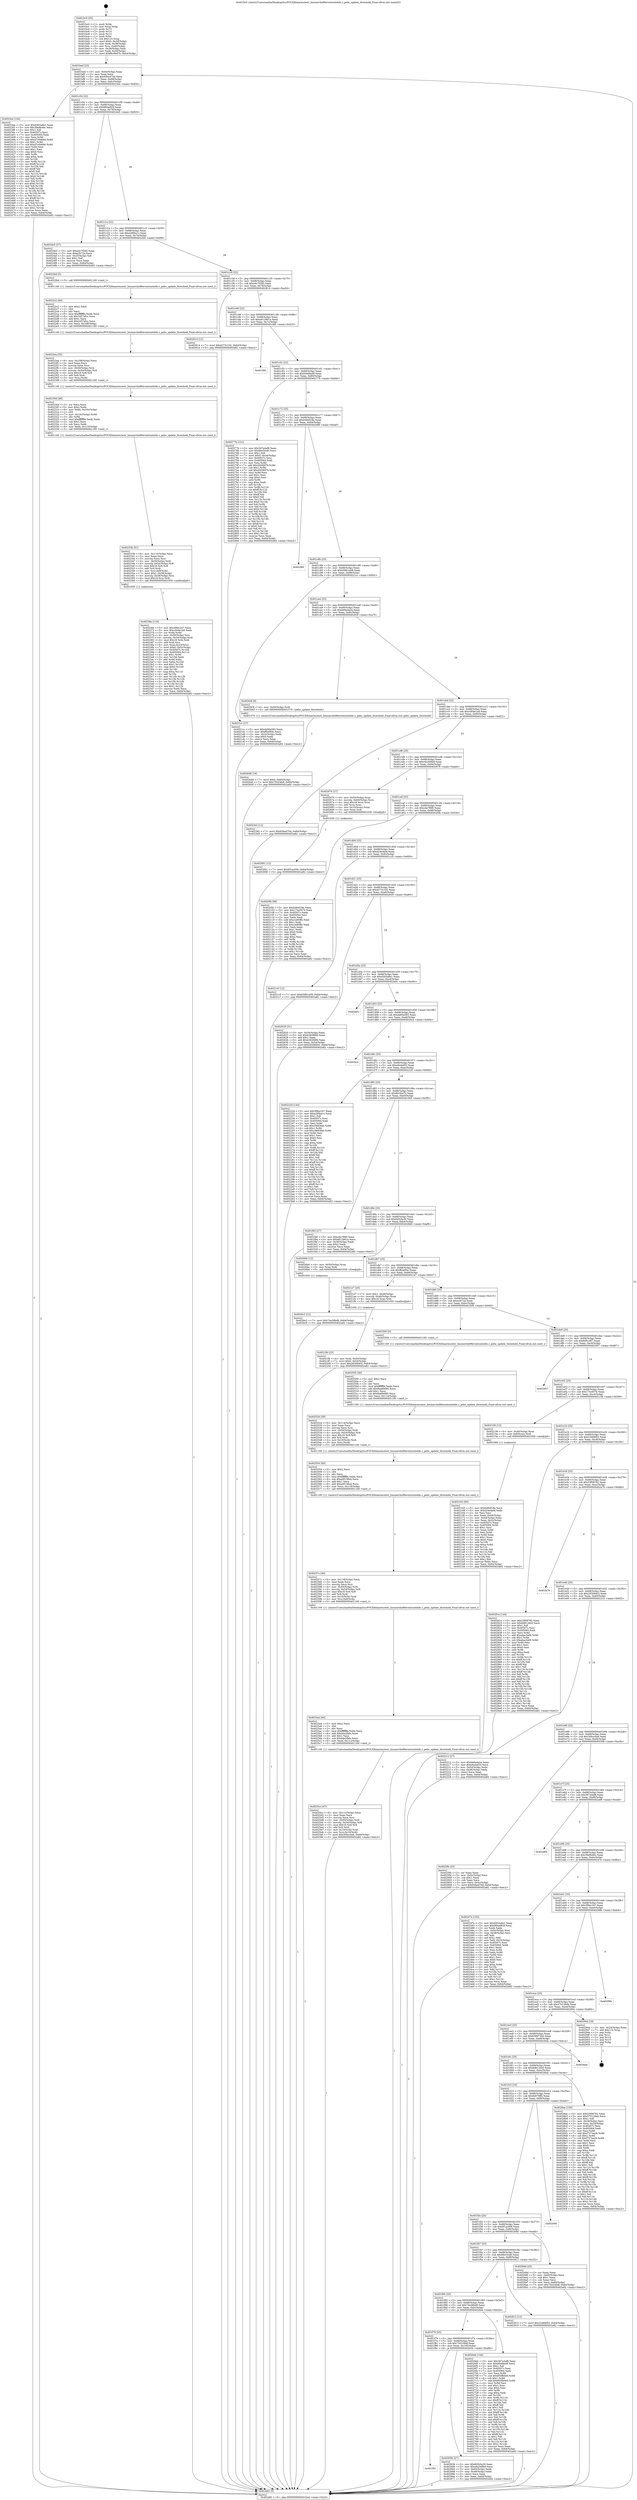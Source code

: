 digraph "0x401bc0" {
  label = "0x401bc0 (/mnt/c/Users/mathe/Desktop/tcc/POCII/binaries/extr_linuxarchx86eventsintelds.c_pebs_update_threshold_Final-ollvm.out::main(0))"
  labelloc = "t"
  node[shape=record]

  Entry [label="",width=0.3,height=0.3,shape=circle,fillcolor=black,style=filled]
  "0x401bed" [label="{
     0x401bed [23]\l
     | [instrs]\l
     &nbsp;&nbsp;0x401bed \<+3\>: mov -0x64(%rbp),%eax\l
     &nbsp;&nbsp;0x401bf0 \<+2\>: mov %eax,%ecx\l
     &nbsp;&nbsp;0x401bf2 \<+6\>: sub $0x93bed70d,%ecx\l
     &nbsp;&nbsp;0x401bf8 \<+3\>: mov %eax,-0x68(%rbp)\l
     &nbsp;&nbsp;0x401bfb \<+3\>: mov %ecx,-0x6c(%rbp)\l
     &nbsp;&nbsp;0x401bfe \<+6\>: je 00000000004023ee \<main+0x82e\>\l
  }"]
  "0x4023ee" [label="{
     0x4023ee [144]\l
     | [instrs]\l
     &nbsp;&nbsp;0x4023ee \<+5\>: mov $0xd303a8e1,%eax\l
     &nbsp;&nbsp;0x4023f3 \<+5\>: mov $0x39a9b46c,%ecx\l
     &nbsp;&nbsp;0x4023f8 \<+2\>: mov $0x1,%dl\l
     &nbsp;&nbsp;0x4023fa \<+7\>: mov 0x40507c,%esi\l
     &nbsp;&nbsp;0x402401 \<+7\>: mov 0x405064,%edi\l
     &nbsp;&nbsp;0x402408 \<+3\>: mov %esi,%r8d\l
     &nbsp;&nbsp;0x40240b \<+7\>: add $0xd7c64666,%r8d\l
     &nbsp;&nbsp;0x402412 \<+4\>: sub $0x1,%r8d\l
     &nbsp;&nbsp;0x402416 \<+7\>: sub $0xd7c64666,%r8d\l
     &nbsp;&nbsp;0x40241d \<+4\>: imul %r8d,%esi\l
     &nbsp;&nbsp;0x402421 \<+3\>: and $0x1,%esi\l
     &nbsp;&nbsp;0x402424 \<+3\>: cmp $0x0,%esi\l
     &nbsp;&nbsp;0x402427 \<+4\>: sete %r9b\l
     &nbsp;&nbsp;0x40242b \<+3\>: cmp $0xa,%edi\l
     &nbsp;&nbsp;0x40242e \<+4\>: setl %r10b\l
     &nbsp;&nbsp;0x402432 \<+3\>: mov %r9b,%r11b\l
     &nbsp;&nbsp;0x402435 \<+4\>: xor $0xff,%r11b\l
     &nbsp;&nbsp;0x402439 \<+3\>: mov %r10b,%bl\l
     &nbsp;&nbsp;0x40243c \<+3\>: xor $0xff,%bl\l
     &nbsp;&nbsp;0x40243f \<+3\>: xor $0x0,%dl\l
     &nbsp;&nbsp;0x402442 \<+3\>: mov %r11b,%r14b\l
     &nbsp;&nbsp;0x402445 \<+4\>: and $0x0,%r14b\l
     &nbsp;&nbsp;0x402449 \<+3\>: and %dl,%r9b\l
     &nbsp;&nbsp;0x40244c \<+3\>: mov %bl,%r15b\l
     &nbsp;&nbsp;0x40244f \<+4\>: and $0x0,%r15b\l
     &nbsp;&nbsp;0x402453 \<+3\>: and %dl,%r10b\l
     &nbsp;&nbsp;0x402456 \<+3\>: or %r9b,%r14b\l
     &nbsp;&nbsp;0x402459 \<+3\>: or %r10b,%r15b\l
     &nbsp;&nbsp;0x40245c \<+3\>: xor %r15b,%r14b\l
     &nbsp;&nbsp;0x40245f \<+3\>: or %bl,%r11b\l
     &nbsp;&nbsp;0x402462 \<+4\>: xor $0xff,%r11b\l
     &nbsp;&nbsp;0x402466 \<+3\>: or $0x0,%dl\l
     &nbsp;&nbsp;0x402469 \<+3\>: and %dl,%r11b\l
     &nbsp;&nbsp;0x40246c \<+3\>: or %r11b,%r14b\l
     &nbsp;&nbsp;0x40246f \<+4\>: test $0x1,%r14b\l
     &nbsp;&nbsp;0x402473 \<+3\>: cmovne %ecx,%eax\l
     &nbsp;&nbsp;0x402476 \<+3\>: mov %eax,-0x64(%rbp)\l
     &nbsp;&nbsp;0x402479 \<+5\>: jmp 0000000000402a82 \<main+0xec2\>\l
  }"]
  "0x401c04" [label="{
     0x401c04 [22]\l
     | [instrs]\l
     &nbsp;&nbsp;0x401c04 \<+5\>: jmp 0000000000401c09 \<main+0x49\>\l
     &nbsp;&nbsp;0x401c09 \<+3\>: mov -0x68(%rbp),%eax\l
     &nbsp;&nbsp;0x401c0c \<+5\>: sub $0x984ad63f,%eax\l
     &nbsp;&nbsp;0x401c11 \<+3\>: mov %eax,-0x70(%rbp)\l
     &nbsp;&nbsp;0x401c14 \<+6\>: je 00000000004024e5 \<main+0x925\>\l
  }"]
  Exit [label="",width=0.3,height=0.3,shape=circle,fillcolor=black,style=filled,peripheries=2]
  "0x4024e5" [label="{
     0x4024e5 [27]\l
     | [instrs]\l
     &nbsp;&nbsp;0x4024e5 \<+5\>: mov $0xa4c7f285,%eax\l
     &nbsp;&nbsp;0x4024ea \<+5\>: mov $0xe2b72a,%ecx\l
     &nbsp;&nbsp;0x4024ef \<+3\>: mov -0x25(%rbp),%dl\l
     &nbsp;&nbsp;0x4024f2 \<+3\>: test $0x1,%dl\l
     &nbsp;&nbsp;0x4024f5 \<+3\>: cmovne %ecx,%eax\l
     &nbsp;&nbsp;0x4024f8 \<+3\>: mov %eax,-0x64(%rbp)\l
     &nbsp;&nbsp;0x4024fb \<+5\>: jmp 0000000000402a82 \<main+0xec2\>\l
  }"]
  "0x401c1a" [label="{
     0x401c1a [22]\l
     | [instrs]\l
     &nbsp;&nbsp;0x401c1a \<+5\>: jmp 0000000000401c1f \<main+0x5f\>\l
     &nbsp;&nbsp;0x401c1f \<+3\>: mov -0x68(%rbp),%eax\l
     &nbsp;&nbsp;0x401c22 \<+5\>: sub $0xa2f0ba1c,%eax\l
     &nbsp;&nbsp;0x401c27 \<+3\>: mov %eax,-0x74(%rbp)\l
     &nbsp;&nbsp;0x401c2a \<+6\>: je 00000000004022bd \<main+0x6fd\>\l
  }"]
  "0x4026c2" [label="{
     0x4026c2 [12]\l
     | [instrs]\l
     &nbsp;&nbsp;0x4026c2 \<+7\>: movl $0x74a39bd8,-0x64(%rbp)\l
     &nbsp;&nbsp;0x4026c9 \<+5\>: jmp 0000000000402a82 \<main+0xec2\>\l
  }"]
  "0x4022bd" [label="{
     0x4022bd [5]\l
     | [instrs]\l
     &nbsp;&nbsp;0x4022bd \<+5\>: call 0000000000401160 \<next_i\>\l
     | [calls]\l
     &nbsp;&nbsp;0x401160 \{1\} (/mnt/c/Users/mathe/Desktop/tcc/POCII/binaries/extr_linuxarchx86eventsintelds.c_pebs_update_threshold_Final-ollvm.out::next_i)\l
  }"]
  "0x401c30" [label="{
     0x401c30 [22]\l
     | [instrs]\l
     &nbsp;&nbsp;0x401c30 \<+5\>: jmp 0000000000401c35 \<main+0x75\>\l
     &nbsp;&nbsp;0x401c35 \<+3\>: mov -0x68(%rbp),%eax\l
     &nbsp;&nbsp;0x401c38 \<+5\>: sub $0xa4c7f285,%eax\l
     &nbsp;&nbsp;0x401c3d \<+3\>: mov %eax,-0x78(%rbp)\l
     &nbsp;&nbsp;0x401c40 \<+6\>: je 0000000000402614 \<main+0xa54\>\l
  }"]
  "0x402691" [label="{
     0x402691 [12]\l
     | [instrs]\l
     &nbsp;&nbsp;0x402691 \<+7\>: movl $0x6f1ac006,-0x64(%rbp)\l
     &nbsp;&nbsp;0x402698 \<+5\>: jmp 0000000000402a82 \<main+0xec2\>\l
  }"]
  "0x402614" [label="{
     0x402614 [12]\l
     | [instrs]\l
     &nbsp;&nbsp;0x402614 \<+7\>: movl $0xd273c102,-0x64(%rbp)\l
     &nbsp;&nbsp;0x40261b \<+5\>: jmp 0000000000402a82 \<main+0xec2\>\l
  }"]
  "0x401c46" [label="{
     0x401c46 [22]\l
     | [instrs]\l
     &nbsp;&nbsp;0x401c46 \<+5\>: jmp 0000000000401c4b \<main+0x8b\>\l
     &nbsp;&nbsp;0x401c4b \<+3\>: mov -0x68(%rbp),%eax\l
     &nbsp;&nbsp;0x401c4e \<+5\>: sub $0xa812861a,%eax\l
     &nbsp;&nbsp;0x401c53 \<+3\>: mov %eax,-0x7c(%rbp)\l
     &nbsp;&nbsp;0x401c56 \<+6\>: je 0000000000401fd0 \<main+0x410\>\l
  }"]
  "0x401f92" [label="{
     0x401f92\l
  }", style=dashed]
  "0x401fd0" [label="{
     0x401fd0\l
  }", style=dashed]
  "0x401c5c" [label="{
     0x401c5c [22]\l
     | [instrs]\l
     &nbsp;&nbsp;0x401c5c \<+5\>: jmp 0000000000401c61 \<main+0xa1\>\l
     &nbsp;&nbsp;0x401c61 \<+3\>: mov -0x68(%rbp),%eax\l
     &nbsp;&nbsp;0x401c64 \<+5\>: sub $0xb0efda49,%eax\l
     &nbsp;&nbsp;0x401c69 \<+3\>: mov %eax,-0x80(%rbp)\l
     &nbsp;&nbsp;0x401c6c \<+6\>: je 000000000040277b \<main+0xbbb\>\l
  }"]
  "0x40265b" [label="{
     0x40265b [27]\l
     | [instrs]\l
     &nbsp;&nbsp;0x40265b \<+5\>: mov $0xfd2b5a30,%eax\l
     &nbsp;&nbsp;0x402660 \<+5\>: mov $0xc6a349b9,%ecx\l
     &nbsp;&nbsp;0x402665 \<+3\>: mov -0x60(%rbp),%edx\l
     &nbsp;&nbsp;0x402668 \<+3\>: cmp -0x48(%rbp),%edx\l
     &nbsp;&nbsp;0x40266b \<+3\>: cmovl %ecx,%eax\l
     &nbsp;&nbsp;0x40266e \<+3\>: mov %eax,-0x64(%rbp)\l
     &nbsp;&nbsp;0x402671 \<+5\>: jmp 0000000000402a82 \<main+0xec2\>\l
  }"]
  "0x40277b" [label="{
     0x40277b [151]\l
     | [instrs]\l
     &nbsp;&nbsp;0x40277b \<+5\>: mov $0x367a4af8,%eax\l
     &nbsp;&nbsp;0x402780 \<+5\>: mov $0x6fe33cd0,%ecx\l
     &nbsp;&nbsp;0x402785 \<+2\>: mov $0x1,%dl\l
     &nbsp;&nbsp;0x402787 \<+7\>: movl $0x0,-0x34(%rbp)\l
     &nbsp;&nbsp;0x40278e \<+7\>: mov 0x40507c,%esi\l
     &nbsp;&nbsp;0x402795 \<+7\>: mov 0x405064,%edi\l
     &nbsp;&nbsp;0x40279c \<+3\>: mov %esi,%r8d\l
     &nbsp;&nbsp;0x40279f \<+7\>: add $0x4504bf7b,%r8d\l
     &nbsp;&nbsp;0x4027a6 \<+4\>: sub $0x1,%r8d\l
     &nbsp;&nbsp;0x4027aa \<+7\>: sub $0x4504bf7b,%r8d\l
     &nbsp;&nbsp;0x4027b1 \<+4\>: imul %r8d,%esi\l
     &nbsp;&nbsp;0x4027b5 \<+3\>: and $0x1,%esi\l
     &nbsp;&nbsp;0x4027b8 \<+3\>: cmp $0x0,%esi\l
     &nbsp;&nbsp;0x4027bb \<+4\>: sete %r9b\l
     &nbsp;&nbsp;0x4027bf \<+3\>: cmp $0xa,%edi\l
     &nbsp;&nbsp;0x4027c2 \<+4\>: setl %r10b\l
     &nbsp;&nbsp;0x4027c6 \<+3\>: mov %r9b,%r11b\l
     &nbsp;&nbsp;0x4027c9 \<+4\>: xor $0xff,%r11b\l
     &nbsp;&nbsp;0x4027cd \<+3\>: mov %r10b,%bl\l
     &nbsp;&nbsp;0x4027d0 \<+3\>: xor $0xff,%bl\l
     &nbsp;&nbsp;0x4027d3 \<+3\>: xor $0x0,%dl\l
     &nbsp;&nbsp;0x4027d6 \<+3\>: mov %r11b,%r14b\l
     &nbsp;&nbsp;0x4027d9 \<+4\>: and $0x0,%r14b\l
     &nbsp;&nbsp;0x4027dd \<+3\>: and %dl,%r9b\l
     &nbsp;&nbsp;0x4027e0 \<+3\>: mov %bl,%r15b\l
     &nbsp;&nbsp;0x4027e3 \<+4\>: and $0x0,%r15b\l
     &nbsp;&nbsp;0x4027e7 \<+3\>: and %dl,%r10b\l
     &nbsp;&nbsp;0x4027ea \<+3\>: or %r9b,%r14b\l
     &nbsp;&nbsp;0x4027ed \<+3\>: or %r10b,%r15b\l
     &nbsp;&nbsp;0x4027f0 \<+3\>: xor %r15b,%r14b\l
     &nbsp;&nbsp;0x4027f3 \<+3\>: or %bl,%r11b\l
     &nbsp;&nbsp;0x4027f6 \<+4\>: xor $0xff,%r11b\l
     &nbsp;&nbsp;0x4027fa \<+3\>: or $0x0,%dl\l
     &nbsp;&nbsp;0x4027fd \<+3\>: and %dl,%r11b\l
     &nbsp;&nbsp;0x402800 \<+3\>: or %r11b,%r14b\l
     &nbsp;&nbsp;0x402803 \<+4\>: test $0x1,%r14b\l
     &nbsp;&nbsp;0x402807 \<+3\>: cmovne %ecx,%eax\l
     &nbsp;&nbsp;0x40280a \<+3\>: mov %eax,-0x64(%rbp)\l
     &nbsp;&nbsp;0x40280d \<+5\>: jmp 0000000000402a82 \<main+0xec2\>\l
  }"]
  "0x401c72" [label="{
     0x401c72 [25]\l
     | [instrs]\l
     &nbsp;&nbsp;0x401c72 \<+5\>: jmp 0000000000401c77 \<main+0xb7\>\l
     &nbsp;&nbsp;0x401c77 \<+3\>: mov -0x68(%rbp),%eax\l
     &nbsp;&nbsp;0x401c7a \<+5\>: sub $0xb484f18e,%eax\l
     &nbsp;&nbsp;0x401c7f \<+6\>: mov %eax,-0x84(%rbp)\l
     &nbsp;&nbsp;0x401c85 \<+6\>: je 000000000040296f \<main+0xdaf\>\l
  }"]
  "0x401f79" [label="{
     0x401f79 [25]\l
     | [instrs]\l
     &nbsp;&nbsp;0x401f79 \<+5\>: jmp 0000000000401f7e \<main+0x3be\>\l
     &nbsp;&nbsp;0x401f7e \<+3\>: mov -0x68(%rbp),%eax\l
     &nbsp;&nbsp;0x401f81 \<+5\>: sub $0x750236df,%eax\l
     &nbsp;&nbsp;0x401f86 \<+6\>: mov %eax,-0x100(%rbp)\l
     &nbsp;&nbsp;0x401f8c \<+6\>: je 000000000040265b \<main+0xa9b\>\l
  }"]
  "0x40296f" [label="{
     0x40296f\l
  }", style=dashed]
  "0x401c8b" [label="{
     0x401c8b [25]\l
     | [instrs]\l
     &nbsp;&nbsp;0x401c8b \<+5\>: jmp 0000000000401c90 \<main+0xd0\>\l
     &nbsp;&nbsp;0x401c90 \<+3\>: mov -0x68(%rbp),%eax\l
     &nbsp;&nbsp;0x401c93 \<+5\>: sub $0xb58b1a08,%eax\l
     &nbsp;&nbsp;0x401c98 \<+6\>: mov %eax,-0x88(%rbp)\l
     &nbsp;&nbsp;0x401c9e \<+6\>: je 00000000004021cc \<main+0x60c\>\l
  }"]
  "0x4026eb" [label="{
     0x4026eb [144]\l
     | [instrs]\l
     &nbsp;&nbsp;0x4026eb \<+5\>: mov $0x367a4af8,%eax\l
     &nbsp;&nbsp;0x4026f0 \<+5\>: mov $0xb0efda49,%ecx\l
     &nbsp;&nbsp;0x4026f5 \<+2\>: mov $0x1,%dl\l
     &nbsp;&nbsp;0x4026f7 \<+7\>: mov 0x40507c,%esi\l
     &nbsp;&nbsp;0x4026fe \<+7\>: mov 0x405064,%edi\l
     &nbsp;&nbsp;0x402705 \<+3\>: mov %esi,%r8d\l
     &nbsp;&nbsp;0x402708 \<+7\>: sub $0x850fb0e0,%r8d\l
     &nbsp;&nbsp;0x40270f \<+4\>: sub $0x1,%r8d\l
     &nbsp;&nbsp;0x402713 \<+7\>: add $0x850fb0e0,%r8d\l
     &nbsp;&nbsp;0x40271a \<+4\>: imul %r8d,%esi\l
     &nbsp;&nbsp;0x40271e \<+3\>: and $0x1,%esi\l
     &nbsp;&nbsp;0x402721 \<+3\>: cmp $0x0,%esi\l
     &nbsp;&nbsp;0x402724 \<+4\>: sete %r9b\l
     &nbsp;&nbsp;0x402728 \<+3\>: cmp $0xa,%edi\l
     &nbsp;&nbsp;0x40272b \<+4\>: setl %r10b\l
     &nbsp;&nbsp;0x40272f \<+3\>: mov %r9b,%r11b\l
     &nbsp;&nbsp;0x402732 \<+4\>: xor $0xff,%r11b\l
     &nbsp;&nbsp;0x402736 \<+3\>: mov %r10b,%bl\l
     &nbsp;&nbsp;0x402739 \<+3\>: xor $0xff,%bl\l
     &nbsp;&nbsp;0x40273c \<+3\>: xor $0x1,%dl\l
     &nbsp;&nbsp;0x40273f \<+3\>: mov %r11b,%r14b\l
     &nbsp;&nbsp;0x402742 \<+4\>: and $0xff,%r14b\l
     &nbsp;&nbsp;0x402746 \<+3\>: and %dl,%r9b\l
     &nbsp;&nbsp;0x402749 \<+3\>: mov %bl,%r15b\l
     &nbsp;&nbsp;0x40274c \<+4\>: and $0xff,%r15b\l
     &nbsp;&nbsp;0x402750 \<+3\>: and %dl,%r10b\l
     &nbsp;&nbsp;0x402753 \<+3\>: or %r9b,%r14b\l
     &nbsp;&nbsp;0x402756 \<+3\>: or %r10b,%r15b\l
     &nbsp;&nbsp;0x402759 \<+3\>: xor %r15b,%r14b\l
     &nbsp;&nbsp;0x40275c \<+3\>: or %bl,%r11b\l
     &nbsp;&nbsp;0x40275f \<+4\>: xor $0xff,%r11b\l
     &nbsp;&nbsp;0x402763 \<+3\>: or $0x1,%dl\l
     &nbsp;&nbsp;0x402766 \<+3\>: and %dl,%r11b\l
     &nbsp;&nbsp;0x402769 \<+3\>: or %r11b,%r14b\l
     &nbsp;&nbsp;0x40276c \<+4\>: test $0x1,%r14b\l
     &nbsp;&nbsp;0x402770 \<+3\>: cmovne %ecx,%eax\l
     &nbsp;&nbsp;0x402773 \<+3\>: mov %eax,-0x64(%rbp)\l
     &nbsp;&nbsp;0x402776 \<+5\>: jmp 0000000000402a82 \<main+0xec2\>\l
  }"]
  "0x4021cc" [label="{
     0x4021cc [27]\l
     | [instrs]\l
     &nbsp;&nbsp;0x4021cc \<+5\>: mov $0xda90a583,%eax\l
     &nbsp;&nbsp;0x4021d1 \<+5\>: mov $0xff2ef94c,%ecx\l
     &nbsp;&nbsp;0x4021d6 \<+3\>: mov -0x2c(%rbp),%edx\l
     &nbsp;&nbsp;0x4021d9 \<+3\>: cmp $0x0,%edx\l
     &nbsp;&nbsp;0x4021dc \<+3\>: cmove %ecx,%eax\l
     &nbsp;&nbsp;0x4021df \<+3\>: mov %eax,-0x64(%rbp)\l
     &nbsp;&nbsp;0x4021e2 \<+5\>: jmp 0000000000402a82 \<main+0xec2\>\l
  }"]
  "0x401ca4" [label="{
     0x401ca4 [25]\l
     | [instrs]\l
     &nbsp;&nbsp;0x401ca4 \<+5\>: jmp 0000000000401ca9 \<main+0xe9\>\l
     &nbsp;&nbsp;0x401ca9 \<+3\>: mov -0x68(%rbp),%eax\l
     &nbsp;&nbsp;0x401cac \<+5\>: sub $0xbb6a4a2a,%eax\l
     &nbsp;&nbsp;0x401cb1 \<+6\>: mov %eax,-0x8c(%rbp)\l
     &nbsp;&nbsp;0x401cb7 \<+6\>: je 000000000040263f \<main+0xa7f\>\l
  }"]
  "0x401f60" [label="{
     0x401f60 [25]\l
     | [instrs]\l
     &nbsp;&nbsp;0x401f60 \<+5\>: jmp 0000000000401f65 \<main+0x3a5\>\l
     &nbsp;&nbsp;0x401f65 \<+3\>: mov -0x68(%rbp),%eax\l
     &nbsp;&nbsp;0x401f68 \<+5\>: sub $0x74a39bd8,%eax\l
     &nbsp;&nbsp;0x401f6d \<+6\>: mov %eax,-0xfc(%rbp)\l
     &nbsp;&nbsp;0x401f73 \<+6\>: je 00000000004026eb \<main+0xb2b\>\l
  }"]
  "0x40263f" [label="{
     0x40263f [9]\l
     | [instrs]\l
     &nbsp;&nbsp;0x40263f \<+4\>: mov -0x50(%rbp),%rdi\l
     &nbsp;&nbsp;0x402643 \<+5\>: call 0000000000401570 \<pebs_update_threshold\>\l
     | [calls]\l
     &nbsp;&nbsp;0x401570 \{1\} (/mnt/c/Users/mathe/Desktop/tcc/POCII/binaries/extr_linuxarchx86eventsintelds.c_pebs_update_threshold_Final-ollvm.out::pebs_update_threshold)\l
  }"]
  "0x401cbd" [label="{
     0x401cbd [25]\l
     | [instrs]\l
     &nbsp;&nbsp;0x401cbd \<+5\>: jmp 0000000000401cc2 \<main+0x102\>\l
     &nbsp;&nbsp;0x401cc2 \<+3\>: mov -0x68(%rbp),%eax\l
     &nbsp;&nbsp;0x401cc5 \<+5\>: sub $0xc004e1a9,%eax\l
     &nbsp;&nbsp;0x401cca \<+6\>: mov %eax,-0x90(%rbp)\l
     &nbsp;&nbsp;0x401cd0 \<+6\>: je 00000000004023e2 \<main+0x822\>\l
  }"]
  "0x402812" [label="{
     0x402812 [12]\l
     | [instrs]\l
     &nbsp;&nbsp;0x402812 \<+7\>: movl $0x23484f53,-0x64(%rbp)\l
     &nbsp;&nbsp;0x402819 \<+5\>: jmp 0000000000402a82 \<main+0xec2\>\l
  }"]
  "0x4023e2" [label="{
     0x4023e2 [12]\l
     | [instrs]\l
     &nbsp;&nbsp;0x4023e2 \<+7\>: movl $0x93bed70d,-0x64(%rbp)\l
     &nbsp;&nbsp;0x4023e9 \<+5\>: jmp 0000000000402a82 \<main+0xec2\>\l
  }"]
  "0x401cd6" [label="{
     0x401cd6 [25]\l
     | [instrs]\l
     &nbsp;&nbsp;0x401cd6 \<+5\>: jmp 0000000000401cdb \<main+0x11b\>\l
     &nbsp;&nbsp;0x401cdb \<+3\>: mov -0x68(%rbp),%eax\l
     &nbsp;&nbsp;0x401cde \<+5\>: sub $0xc6a349b9,%eax\l
     &nbsp;&nbsp;0x401ce3 \<+6\>: mov %eax,-0x94(%rbp)\l
     &nbsp;&nbsp;0x401ce9 \<+6\>: je 0000000000402676 \<main+0xab6\>\l
  }"]
  "0x401f47" [label="{
     0x401f47 [25]\l
     | [instrs]\l
     &nbsp;&nbsp;0x401f47 \<+5\>: jmp 0000000000401f4c \<main+0x38c\>\l
     &nbsp;&nbsp;0x401f4c \<+3\>: mov -0x68(%rbp),%eax\l
     &nbsp;&nbsp;0x401f4f \<+5\>: sub $0x6fe33cd0,%eax\l
     &nbsp;&nbsp;0x401f54 \<+6\>: mov %eax,-0xf8(%rbp)\l
     &nbsp;&nbsp;0x401f5a \<+6\>: je 0000000000402812 \<main+0xc52\>\l
  }"]
  "0x402676" [label="{
     0x402676 [27]\l
     | [instrs]\l
     &nbsp;&nbsp;0x402676 \<+4\>: mov -0x50(%rbp),%rax\l
     &nbsp;&nbsp;0x40267a \<+4\>: movslq -0x60(%rbp),%rcx\l
     &nbsp;&nbsp;0x40267e \<+4\>: imul $0x18,%rcx,%rcx\l
     &nbsp;&nbsp;0x402682 \<+3\>: add %rcx,%rax\l
     &nbsp;&nbsp;0x402685 \<+4\>: mov 0x10(%rax),%rax\l
     &nbsp;&nbsp;0x402689 \<+3\>: mov %rax,%rdi\l
     &nbsp;&nbsp;0x40268c \<+5\>: call 0000000000401030 \<free@plt\>\l
     | [calls]\l
     &nbsp;&nbsp;0x401030 \{1\} (unknown)\l
  }"]
  "0x401cef" [label="{
     0x401cef [25]\l
     | [instrs]\l
     &nbsp;&nbsp;0x401cef \<+5\>: jmp 0000000000401cf4 \<main+0x134\>\l
     &nbsp;&nbsp;0x401cf4 \<+3\>: mov -0x68(%rbp),%eax\l
     &nbsp;&nbsp;0x401cf7 \<+5\>: sub $0xcda7f0f0,%eax\l
     &nbsp;&nbsp;0x401cfc \<+6\>: mov %eax,-0x98(%rbp)\l
     &nbsp;&nbsp;0x401d02 \<+6\>: je 00000000004020fe \<main+0x53e\>\l
  }"]
  "0x40269d" [label="{
     0x40269d [25]\l
     | [instrs]\l
     &nbsp;&nbsp;0x40269d \<+2\>: xor %eax,%eax\l
     &nbsp;&nbsp;0x40269f \<+3\>: mov -0x60(%rbp),%ecx\l
     &nbsp;&nbsp;0x4026a2 \<+3\>: sub $0x1,%eax\l
     &nbsp;&nbsp;0x4026a5 \<+2\>: sub %eax,%ecx\l
     &nbsp;&nbsp;0x4026a7 \<+3\>: mov %ecx,-0x60(%rbp)\l
     &nbsp;&nbsp;0x4026aa \<+7\>: movl $0x750236df,-0x64(%rbp)\l
     &nbsp;&nbsp;0x4026b1 \<+5\>: jmp 0000000000402a82 \<main+0xec2\>\l
  }"]
  "0x4020fe" [label="{
     0x4020fe [88]\l
     | [instrs]\l
     &nbsp;&nbsp;0x4020fe \<+5\>: mov $0xb484f18e,%eax\l
     &nbsp;&nbsp;0x402103 \<+5\>: mov $0x174c657b,%ecx\l
     &nbsp;&nbsp;0x402108 \<+7\>: mov 0x40507c,%edx\l
     &nbsp;&nbsp;0x40210f \<+7\>: mov 0x405064,%esi\l
     &nbsp;&nbsp;0x402116 \<+2\>: mov %edx,%edi\l
     &nbsp;&nbsp;0x402118 \<+6\>: add $0xcce80ffc,%edi\l
     &nbsp;&nbsp;0x40211e \<+3\>: sub $0x1,%edi\l
     &nbsp;&nbsp;0x402121 \<+6\>: sub $0xcce80ffc,%edi\l
     &nbsp;&nbsp;0x402127 \<+3\>: imul %edi,%edx\l
     &nbsp;&nbsp;0x40212a \<+3\>: and $0x1,%edx\l
     &nbsp;&nbsp;0x40212d \<+3\>: cmp $0x0,%edx\l
     &nbsp;&nbsp;0x402130 \<+4\>: sete %r8b\l
     &nbsp;&nbsp;0x402134 \<+3\>: cmp $0xa,%esi\l
     &nbsp;&nbsp;0x402137 \<+4\>: setl %r9b\l
     &nbsp;&nbsp;0x40213b \<+3\>: mov %r8b,%r10b\l
     &nbsp;&nbsp;0x40213e \<+3\>: and %r9b,%r10b\l
     &nbsp;&nbsp;0x402141 \<+3\>: xor %r9b,%r8b\l
     &nbsp;&nbsp;0x402144 \<+3\>: or %r8b,%r10b\l
     &nbsp;&nbsp;0x402147 \<+4\>: test $0x1,%r10b\l
     &nbsp;&nbsp;0x40214b \<+3\>: cmovne %ecx,%eax\l
     &nbsp;&nbsp;0x40214e \<+3\>: mov %eax,-0x64(%rbp)\l
     &nbsp;&nbsp;0x402151 \<+5\>: jmp 0000000000402a82 \<main+0xec2\>\l
  }"]
  "0x401d08" [label="{
     0x401d08 [25]\l
     | [instrs]\l
     &nbsp;&nbsp;0x401d08 \<+5\>: jmp 0000000000401d0d \<main+0x14d\>\l
     &nbsp;&nbsp;0x401d0d \<+3\>: mov -0x68(%rbp),%eax\l
     &nbsp;&nbsp;0x401d10 \<+5\>: sub $0xd24e4af4,%eax\l
     &nbsp;&nbsp;0x401d15 \<+6\>: mov %eax,-0x9c(%rbp)\l
     &nbsp;&nbsp;0x401d1b \<+6\>: je 00000000004021c0 \<main+0x600\>\l
  }"]
  "0x401f2e" [label="{
     0x401f2e [25]\l
     | [instrs]\l
     &nbsp;&nbsp;0x401f2e \<+5\>: jmp 0000000000401f33 \<main+0x373\>\l
     &nbsp;&nbsp;0x401f33 \<+3\>: mov -0x68(%rbp),%eax\l
     &nbsp;&nbsp;0x401f36 \<+5\>: sub $0x6f1ac006,%eax\l
     &nbsp;&nbsp;0x401f3b \<+6\>: mov %eax,-0xf4(%rbp)\l
     &nbsp;&nbsp;0x401f41 \<+6\>: je 000000000040269d \<main+0xadd\>\l
  }"]
  "0x4021c0" [label="{
     0x4021c0 [12]\l
     | [instrs]\l
     &nbsp;&nbsp;0x4021c0 \<+7\>: movl $0xb58b1a08,-0x64(%rbp)\l
     &nbsp;&nbsp;0x4021c7 \<+5\>: jmp 0000000000402a82 \<main+0xec2\>\l
  }"]
  "0x401d21" [label="{
     0x401d21 [25]\l
     | [instrs]\l
     &nbsp;&nbsp;0x401d21 \<+5\>: jmp 0000000000401d26 \<main+0x166\>\l
     &nbsp;&nbsp;0x401d26 \<+3\>: mov -0x68(%rbp),%eax\l
     &nbsp;&nbsp;0x401d29 \<+5\>: sub $0xd273c102,%eax\l
     &nbsp;&nbsp;0x401d2e \<+6\>: mov %eax,-0xa0(%rbp)\l
     &nbsp;&nbsp;0x401d34 \<+6\>: je 0000000000402620 \<main+0xa60\>\l
  }"]
  "0x402060" [label="{
     0x402060\l
  }", style=dashed]
  "0x402620" [label="{
     0x402620 [31]\l
     | [instrs]\l
     &nbsp;&nbsp;0x402620 \<+3\>: mov -0x54(%rbp),%eax\l
     &nbsp;&nbsp;0x402623 \<+5\>: sub $0xb383fd06,%eax\l
     &nbsp;&nbsp;0x402628 \<+3\>: add $0x1,%eax\l
     &nbsp;&nbsp;0x40262b \<+5\>: add $0xb383fd06,%eax\l
     &nbsp;&nbsp;0x402630 \<+3\>: mov %eax,-0x54(%rbp)\l
     &nbsp;&nbsp;0x402633 \<+7\>: movl $0x29308402,-0x64(%rbp)\l
     &nbsp;&nbsp;0x40263a \<+5\>: jmp 0000000000402a82 \<main+0xec2\>\l
  }"]
  "0x401d3a" [label="{
     0x401d3a [25]\l
     | [instrs]\l
     &nbsp;&nbsp;0x401d3a \<+5\>: jmp 0000000000401d3f \<main+0x17f\>\l
     &nbsp;&nbsp;0x401d3f \<+3\>: mov -0x68(%rbp),%eax\l
     &nbsp;&nbsp;0x401d42 \<+5\>: sub $0xd303a8e1,%eax\l
     &nbsp;&nbsp;0x401d47 \<+6\>: mov %eax,-0xa4(%rbp)\l
     &nbsp;&nbsp;0x401d4d \<+6\>: je 0000000000402a5c \<main+0xe9c\>\l
  }"]
  "0x401f15" [label="{
     0x401f15 [25]\l
     | [instrs]\l
     &nbsp;&nbsp;0x401f15 \<+5\>: jmp 0000000000401f1a \<main+0x35a\>\l
     &nbsp;&nbsp;0x401f1a \<+3\>: mov -0x68(%rbp),%eax\l
     &nbsp;&nbsp;0x401f1d \<+5\>: sub $0x6e979ff2,%eax\l
     &nbsp;&nbsp;0x401f22 \<+6\>: mov %eax,-0xf0(%rbp)\l
     &nbsp;&nbsp;0x401f28 \<+6\>: je 0000000000402060 \<main+0x4a0\>\l
  }"]
  "0x402a5c" [label="{
     0x402a5c\l
  }", style=dashed]
  "0x401d53" [label="{
     0x401d53 [25]\l
     | [instrs]\l
     &nbsp;&nbsp;0x401d53 \<+5\>: jmp 0000000000401d58 \<main+0x198\>\l
     &nbsp;&nbsp;0x401d58 \<+3\>: mov -0x68(%rbp),%eax\l
     &nbsp;&nbsp;0x401d5b \<+5\>: sub $0xda90a583,%eax\l
     &nbsp;&nbsp;0x401d60 \<+6\>: mov %eax,-0xa8(%rbp)\l
     &nbsp;&nbsp;0x401d66 \<+6\>: je 00000000004026ce \<main+0xb0e\>\l
  }"]
  "0x4028ae" [label="{
     0x4028ae [150]\l
     | [instrs]\l
     &nbsp;&nbsp;0x4028ae \<+5\>: mov $0x23f08782,%eax\l
     &nbsp;&nbsp;0x4028b3 \<+5\>: mov $0x570126de,%ecx\l
     &nbsp;&nbsp;0x4028b8 \<+2\>: mov $0x1,%dl\l
     &nbsp;&nbsp;0x4028ba \<+3\>: mov -0x34(%rbp),%esi\l
     &nbsp;&nbsp;0x4028bd \<+3\>: mov %esi,-0x24(%rbp)\l
     &nbsp;&nbsp;0x4028c0 \<+7\>: mov 0x40507c,%esi\l
     &nbsp;&nbsp;0x4028c7 \<+7\>: mov 0x405064,%edi\l
     &nbsp;&nbsp;0x4028ce \<+3\>: mov %esi,%r8d\l
     &nbsp;&nbsp;0x4028d1 \<+7\>: add $0xf727ea26,%r8d\l
     &nbsp;&nbsp;0x4028d8 \<+4\>: sub $0x1,%r8d\l
     &nbsp;&nbsp;0x4028dc \<+7\>: sub $0xf727ea26,%r8d\l
     &nbsp;&nbsp;0x4028e3 \<+4\>: imul %r8d,%esi\l
     &nbsp;&nbsp;0x4028e7 \<+3\>: and $0x1,%esi\l
     &nbsp;&nbsp;0x4028ea \<+3\>: cmp $0x0,%esi\l
     &nbsp;&nbsp;0x4028ed \<+4\>: sete %r9b\l
     &nbsp;&nbsp;0x4028f1 \<+3\>: cmp $0xa,%edi\l
     &nbsp;&nbsp;0x4028f4 \<+4\>: setl %r10b\l
     &nbsp;&nbsp;0x4028f8 \<+3\>: mov %r9b,%r11b\l
     &nbsp;&nbsp;0x4028fb \<+4\>: xor $0xff,%r11b\l
     &nbsp;&nbsp;0x4028ff \<+3\>: mov %r10b,%bl\l
     &nbsp;&nbsp;0x402902 \<+3\>: xor $0xff,%bl\l
     &nbsp;&nbsp;0x402905 \<+3\>: xor $0x1,%dl\l
     &nbsp;&nbsp;0x402908 \<+3\>: mov %r11b,%r14b\l
     &nbsp;&nbsp;0x40290b \<+4\>: and $0xff,%r14b\l
     &nbsp;&nbsp;0x40290f \<+3\>: and %dl,%r9b\l
     &nbsp;&nbsp;0x402912 \<+3\>: mov %bl,%r15b\l
     &nbsp;&nbsp;0x402915 \<+4\>: and $0xff,%r15b\l
     &nbsp;&nbsp;0x402919 \<+3\>: and %dl,%r10b\l
     &nbsp;&nbsp;0x40291c \<+3\>: or %r9b,%r14b\l
     &nbsp;&nbsp;0x40291f \<+3\>: or %r10b,%r15b\l
     &nbsp;&nbsp;0x402922 \<+3\>: xor %r15b,%r14b\l
     &nbsp;&nbsp;0x402925 \<+3\>: or %bl,%r11b\l
     &nbsp;&nbsp;0x402928 \<+4\>: xor $0xff,%r11b\l
     &nbsp;&nbsp;0x40292c \<+3\>: or $0x1,%dl\l
     &nbsp;&nbsp;0x40292f \<+3\>: and %dl,%r11b\l
     &nbsp;&nbsp;0x402932 \<+3\>: or %r11b,%r14b\l
     &nbsp;&nbsp;0x402935 \<+4\>: test $0x1,%r14b\l
     &nbsp;&nbsp;0x402939 \<+3\>: cmovne %ecx,%eax\l
     &nbsp;&nbsp;0x40293c \<+3\>: mov %eax,-0x64(%rbp)\l
     &nbsp;&nbsp;0x40293f \<+5\>: jmp 0000000000402a82 \<main+0xec2\>\l
  }"]
  "0x4026ce" [label="{
     0x4026ce\l
  }", style=dashed]
  "0x401d6c" [label="{
     0x401d6c [25]\l
     | [instrs]\l
     &nbsp;&nbsp;0x401d6c \<+5\>: jmp 0000000000401d71 \<main+0x1b1\>\l
     &nbsp;&nbsp;0x401d71 \<+3\>: mov -0x68(%rbp),%eax\l
     &nbsp;&nbsp;0x401d74 \<+5\>: sub $0xe6a4ef33,%eax\l
     &nbsp;&nbsp;0x401d79 \<+6\>: mov %eax,-0xac(%rbp)\l
     &nbsp;&nbsp;0x401d7f \<+6\>: je 000000000040222d \<main+0x66d\>\l
  }"]
  "0x401efc" [label="{
     0x401efc [25]\l
     | [instrs]\l
     &nbsp;&nbsp;0x401efc \<+5\>: jmp 0000000000401f01 \<main+0x341\>\l
     &nbsp;&nbsp;0x401f01 \<+3\>: mov -0x68(%rbp),%eax\l
     &nbsp;&nbsp;0x401f04 \<+5\>: sub $0x6d813dc6,%eax\l
     &nbsp;&nbsp;0x401f09 \<+6\>: mov %eax,-0xec(%rbp)\l
     &nbsp;&nbsp;0x401f0f \<+6\>: je 00000000004028ae \<main+0xcee\>\l
  }"]
  "0x40222d" [label="{
     0x40222d [144]\l
     | [instrs]\l
     &nbsp;&nbsp;0x40222d \<+5\>: mov $0x3f9ec247,%eax\l
     &nbsp;&nbsp;0x402232 \<+5\>: mov $0xa2f0ba1c,%ecx\l
     &nbsp;&nbsp;0x402237 \<+2\>: mov $0x1,%dl\l
     &nbsp;&nbsp;0x402239 \<+7\>: mov 0x40507c,%esi\l
     &nbsp;&nbsp;0x402240 \<+7\>: mov 0x405064,%edi\l
     &nbsp;&nbsp;0x402247 \<+3\>: mov %esi,%r8d\l
     &nbsp;&nbsp;0x40224a \<+7\>: add $0xc0683fab,%r8d\l
     &nbsp;&nbsp;0x402251 \<+4\>: sub $0x1,%r8d\l
     &nbsp;&nbsp;0x402255 \<+7\>: sub $0xc0683fab,%r8d\l
     &nbsp;&nbsp;0x40225c \<+4\>: imul %r8d,%esi\l
     &nbsp;&nbsp;0x402260 \<+3\>: and $0x1,%esi\l
     &nbsp;&nbsp;0x402263 \<+3\>: cmp $0x0,%esi\l
     &nbsp;&nbsp;0x402266 \<+4\>: sete %r9b\l
     &nbsp;&nbsp;0x40226a \<+3\>: cmp $0xa,%edi\l
     &nbsp;&nbsp;0x40226d \<+4\>: setl %r10b\l
     &nbsp;&nbsp;0x402271 \<+3\>: mov %r9b,%r11b\l
     &nbsp;&nbsp;0x402274 \<+4\>: xor $0xff,%r11b\l
     &nbsp;&nbsp;0x402278 \<+3\>: mov %r10b,%bl\l
     &nbsp;&nbsp;0x40227b \<+3\>: xor $0xff,%bl\l
     &nbsp;&nbsp;0x40227e \<+3\>: xor $0x1,%dl\l
     &nbsp;&nbsp;0x402281 \<+3\>: mov %r11b,%r14b\l
     &nbsp;&nbsp;0x402284 \<+4\>: and $0xff,%r14b\l
     &nbsp;&nbsp;0x402288 \<+3\>: and %dl,%r9b\l
     &nbsp;&nbsp;0x40228b \<+3\>: mov %bl,%r15b\l
     &nbsp;&nbsp;0x40228e \<+4\>: and $0xff,%r15b\l
     &nbsp;&nbsp;0x402292 \<+3\>: and %dl,%r10b\l
     &nbsp;&nbsp;0x402295 \<+3\>: or %r9b,%r14b\l
     &nbsp;&nbsp;0x402298 \<+3\>: or %r10b,%r15b\l
     &nbsp;&nbsp;0x40229b \<+3\>: xor %r15b,%r14b\l
     &nbsp;&nbsp;0x40229e \<+3\>: or %bl,%r11b\l
     &nbsp;&nbsp;0x4022a1 \<+4\>: xor $0xff,%r11b\l
     &nbsp;&nbsp;0x4022a5 \<+3\>: or $0x1,%dl\l
     &nbsp;&nbsp;0x4022a8 \<+3\>: and %dl,%r11b\l
     &nbsp;&nbsp;0x4022ab \<+3\>: or %r11b,%r14b\l
     &nbsp;&nbsp;0x4022ae \<+4\>: test $0x1,%r14b\l
     &nbsp;&nbsp;0x4022b2 \<+3\>: cmovne %ecx,%eax\l
     &nbsp;&nbsp;0x4022b5 \<+3\>: mov %eax,-0x64(%rbp)\l
     &nbsp;&nbsp;0x4022b8 \<+5\>: jmp 0000000000402a82 \<main+0xec2\>\l
  }"]
  "0x401d85" [label="{
     0x401d85 [25]\l
     | [instrs]\l
     &nbsp;&nbsp;0x401d85 \<+5\>: jmp 0000000000401d8a \<main+0x1ca\>\l
     &nbsp;&nbsp;0x401d8a \<+3\>: mov -0x68(%rbp),%eax\l
     &nbsp;&nbsp;0x401d8d \<+5\>: sub $0xf6c0bd7b,%eax\l
     &nbsp;&nbsp;0x401d92 \<+6\>: mov %eax,-0xb0(%rbp)\l
     &nbsp;&nbsp;0x401d98 \<+6\>: je 0000000000401fb5 \<main+0x3f5\>\l
  }"]
  "0x4026da" [label="{
     0x4026da\l
  }", style=dashed]
  "0x401fb5" [label="{
     0x401fb5 [27]\l
     | [instrs]\l
     &nbsp;&nbsp;0x401fb5 \<+5\>: mov $0xcda7f0f0,%eax\l
     &nbsp;&nbsp;0x401fba \<+5\>: mov $0xa812861a,%ecx\l
     &nbsp;&nbsp;0x401fbf \<+3\>: mov -0x30(%rbp),%edx\l
     &nbsp;&nbsp;0x401fc2 \<+3\>: cmp $0x2,%edx\l
     &nbsp;&nbsp;0x401fc5 \<+3\>: cmovne %ecx,%eax\l
     &nbsp;&nbsp;0x401fc8 \<+3\>: mov %eax,-0x64(%rbp)\l
     &nbsp;&nbsp;0x401fcb \<+5\>: jmp 0000000000402a82 \<main+0xec2\>\l
  }"]
  "0x401d9e" [label="{
     0x401d9e [25]\l
     | [instrs]\l
     &nbsp;&nbsp;0x401d9e \<+5\>: jmp 0000000000401da3 \<main+0x1e3\>\l
     &nbsp;&nbsp;0x401da3 \<+3\>: mov -0x68(%rbp),%eax\l
     &nbsp;&nbsp;0x401da6 \<+5\>: sub $0xfd2b5a30,%eax\l
     &nbsp;&nbsp;0x401dab \<+6\>: mov %eax,-0xb4(%rbp)\l
     &nbsp;&nbsp;0x401db1 \<+6\>: je 00000000004026b6 \<main+0xaf6\>\l
  }"]
  "0x402a82" [label="{
     0x402a82 [5]\l
     | [instrs]\l
     &nbsp;&nbsp;0x402a82 \<+5\>: jmp 0000000000401bed \<main+0x2d\>\l
  }"]
  "0x401bc0" [label="{
     0x401bc0 [45]\l
     | [instrs]\l
     &nbsp;&nbsp;0x401bc0 \<+1\>: push %rbp\l
     &nbsp;&nbsp;0x401bc1 \<+3\>: mov %rsp,%rbp\l
     &nbsp;&nbsp;0x401bc4 \<+2\>: push %r15\l
     &nbsp;&nbsp;0x401bc6 \<+2\>: push %r14\l
     &nbsp;&nbsp;0x401bc8 \<+2\>: push %r12\l
     &nbsp;&nbsp;0x401bca \<+1\>: push %rbx\l
     &nbsp;&nbsp;0x401bcb \<+7\>: sub $0x110,%rsp\l
     &nbsp;&nbsp;0x401bd2 \<+7\>: movl $0x0,-0x34(%rbp)\l
     &nbsp;&nbsp;0x401bd9 \<+3\>: mov %edi,-0x38(%rbp)\l
     &nbsp;&nbsp;0x401bdc \<+4\>: mov %rsi,-0x40(%rbp)\l
     &nbsp;&nbsp;0x401be0 \<+3\>: mov -0x38(%rbp),%edi\l
     &nbsp;&nbsp;0x401be3 \<+3\>: mov %edi,-0x30(%rbp)\l
     &nbsp;&nbsp;0x401be6 \<+7\>: movl $0xf6c0bd7b,-0x64(%rbp)\l
  }"]
  "0x401ee3" [label="{
     0x401ee3 [25]\l
     | [instrs]\l
     &nbsp;&nbsp;0x401ee3 \<+5\>: jmp 0000000000401ee8 \<main+0x328\>\l
     &nbsp;&nbsp;0x401ee8 \<+3\>: mov -0x68(%rbp),%eax\l
     &nbsp;&nbsp;0x401eeb \<+5\>: sub $0x63867340,%eax\l
     &nbsp;&nbsp;0x401ef0 \<+6\>: mov %eax,-0xe8(%rbp)\l
     &nbsp;&nbsp;0x401ef6 \<+6\>: je 00000000004026da \<main+0xb1a\>\l
  }"]
  "0x4026b6" [label="{
     0x4026b6 [12]\l
     | [instrs]\l
     &nbsp;&nbsp;0x4026b6 \<+4\>: mov -0x50(%rbp),%rax\l
     &nbsp;&nbsp;0x4026ba \<+3\>: mov %rax,%rdi\l
     &nbsp;&nbsp;0x4026bd \<+5\>: call 0000000000401030 \<free@plt\>\l
     | [calls]\l
     &nbsp;&nbsp;0x401030 \{1\} (unknown)\l
  }"]
  "0x401db7" [label="{
     0x401db7 [25]\l
     | [instrs]\l
     &nbsp;&nbsp;0x401db7 \<+5\>: jmp 0000000000401dbc \<main+0x1fc\>\l
     &nbsp;&nbsp;0x401dbc \<+3\>: mov -0x68(%rbp),%eax\l
     &nbsp;&nbsp;0x401dbf \<+5\>: sub $0xff2ef94c,%eax\l
     &nbsp;&nbsp;0x401dc4 \<+6\>: mov %eax,-0xb8(%rbp)\l
     &nbsp;&nbsp;0x401dca \<+6\>: je 00000000004021e7 \<main+0x627\>\l
  }"]
  "0x402944" [label="{
     0x402944 [19]\l
     | [instrs]\l
     &nbsp;&nbsp;0x402944 \<+3\>: mov -0x24(%rbp),%eax\l
     &nbsp;&nbsp;0x402947 \<+7\>: add $0x110,%rsp\l
     &nbsp;&nbsp;0x40294e \<+1\>: pop %rbx\l
     &nbsp;&nbsp;0x40294f \<+2\>: pop %r12\l
     &nbsp;&nbsp;0x402951 \<+2\>: pop %r14\l
     &nbsp;&nbsp;0x402953 \<+2\>: pop %r15\l
     &nbsp;&nbsp;0x402955 \<+1\>: pop %rbp\l
     &nbsp;&nbsp;0x402956 \<+1\>: ret\l
  }"]
  "0x4021e7" [label="{
     0x4021e7 [20]\l
     | [instrs]\l
     &nbsp;&nbsp;0x4021e7 \<+7\>: movl $0x1,-0x48(%rbp)\l
     &nbsp;&nbsp;0x4021ee \<+4\>: movslq -0x48(%rbp),%rax\l
     &nbsp;&nbsp;0x4021f2 \<+4\>: imul $0x18,%rax,%rdi\l
     &nbsp;&nbsp;0x4021f6 \<+5\>: call 0000000000401050 \<malloc@plt\>\l
     | [calls]\l
     &nbsp;&nbsp;0x401050 \{1\} (unknown)\l
  }"]
  "0x401dd0" [label="{
     0x401dd0 [25]\l
     | [instrs]\l
     &nbsp;&nbsp;0x401dd0 \<+5\>: jmp 0000000000401dd5 \<main+0x215\>\l
     &nbsp;&nbsp;0x401dd5 \<+3\>: mov -0x68(%rbp),%eax\l
     &nbsp;&nbsp;0x401dd8 \<+5\>: sub $0xe2b72a,%eax\l
     &nbsp;&nbsp;0x401ddd \<+6\>: mov %eax,-0xbc(%rbp)\l
     &nbsp;&nbsp;0x401de3 \<+6\>: je 0000000000402500 \<main+0x940\>\l
  }"]
  "0x401eca" [label="{
     0x401eca [25]\l
     | [instrs]\l
     &nbsp;&nbsp;0x401eca \<+5\>: jmp 0000000000401ecf \<main+0x30f\>\l
     &nbsp;&nbsp;0x401ecf \<+3\>: mov -0x68(%rbp),%eax\l
     &nbsp;&nbsp;0x401ed2 \<+5\>: sub $0x570126de,%eax\l
     &nbsp;&nbsp;0x401ed7 \<+6\>: mov %eax,-0xe4(%rbp)\l
     &nbsp;&nbsp;0x401edd \<+6\>: je 0000000000402944 \<main+0xd84\>\l
  }"]
  "0x402500" [label="{
     0x402500 [5]\l
     | [instrs]\l
     &nbsp;&nbsp;0x402500 \<+5\>: call 0000000000401160 \<next_i\>\l
     | [calls]\l
     &nbsp;&nbsp;0x401160 \{1\} (/mnt/c/Users/mathe/Desktop/tcc/POCII/binaries/extr_linuxarchx86eventsintelds.c_pebs_update_threshold_Final-ollvm.out::next_i)\l
  }"]
  "0x401de9" [label="{
     0x401de9 [25]\l
     | [instrs]\l
     &nbsp;&nbsp;0x401de9 \<+5\>: jmp 0000000000401dee \<main+0x22e\>\l
     &nbsp;&nbsp;0x401dee \<+3\>: mov -0x68(%rbp),%eax\l
     &nbsp;&nbsp;0x401df1 \<+5\>: sub $0x6d81d97,%eax\l
     &nbsp;&nbsp;0x401df6 \<+6\>: mov %eax,-0xc0(%rbp)\l
     &nbsp;&nbsp;0x401dfc \<+6\>: je 0000000000402957 \<main+0xd97\>\l
  }"]
  "0x40298b" [label="{
     0x40298b\l
  }", style=dashed]
  "0x402957" [label="{
     0x402957\l
  }", style=dashed]
  "0x401e02" [label="{
     0x401e02 [25]\l
     | [instrs]\l
     &nbsp;&nbsp;0x401e02 \<+5\>: jmp 0000000000401e07 \<main+0x247\>\l
     &nbsp;&nbsp;0x401e07 \<+3\>: mov -0x68(%rbp),%eax\l
     &nbsp;&nbsp;0x401e0a \<+5\>: sub $0x174c657b,%eax\l
     &nbsp;&nbsp;0x401e0f \<+6\>: mov %eax,-0xc4(%rbp)\l
     &nbsp;&nbsp;0x401e15 \<+6\>: je 0000000000402156 \<main+0x596\>\l
  }"]
  "0x402648" [label="{
     0x402648 [19]\l
     | [instrs]\l
     &nbsp;&nbsp;0x402648 \<+7\>: movl $0x0,-0x60(%rbp)\l
     &nbsp;&nbsp;0x40264f \<+7\>: movl $0x750236df,-0x64(%rbp)\l
     &nbsp;&nbsp;0x402656 \<+5\>: jmp 0000000000402a82 \<main+0xec2\>\l
  }"]
  "0x402156" [label="{
     0x402156 [13]\l
     | [instrs]\l
     &nbsp;&nbsp;0x402156 \<+4\>: mov -0x40(%rbp),%rax\l
     &nbsp;&nbsp;0x40215a \<+4\>: mov 0x8(%rax),%rdi\l
     &nbsp;&nbsp;0x40215e \<+5\>: call 0000000000401060 \<atoi@plt\>\l
     | [calls]\l
     &nbsp;&nbsp;0x401060 \{1\} (unknown)\l
  }"]
  "0x401e1b" [label="{
     0x401e1b [25]\l
     | [instrs]\l
     &nbsp;&nbsp;0x401e1b \<+5\>: jmp 0000000000401e20 \<main+0x260\>\l
     &nbsp;&nbsp;0x401e20 \<+3\>: mov -0x68(%rbp),%eax\l
     &nbsp;&nbsp;0x401e23 \<+5\>: sub $0x23484f53,%eax\l
     &nbsp;&nbsp;0x401e28 \<+6\>: mov %eax,-0xc8(%rbp)\l
     &nbsp;&nbsp;0x401e2e \<+6\>: je 000000000040281e \<main+0xc5e\>\l
  }"]
  "0x402163" [label="{
     0x402163 [93]\l
     | [instrs]\l
     &nbsp;&nbsp;0x402163 \<+5\>: mov $0xb484f18e,%ecx\l
     &nbsp;&nbsp;0x402168 \<+5\>: mov $0xd24e4af4,%edx\l
     &nbsp;&nbsp;0x40216d \<+2\>: xor %esi,%esi\l
     &nbsp;&nbsp;0x40216f \<+3\>: mov %eax,-0x44(%rbp)\l
     &nbsp;&nbsp;0x402172 \<+3\>: mov -0x44(%rbp),%eax\l
     &nbsp;&nbsp;0x402175 \<+3\>: mov %eax,-0x2c(%rbp)\l
     &nbsp;&nbsp;0x402178 \<+7\>: mov 0x40507c,%eax\l
     &nbsp;&nbsp;0x40217f \<+8\>: mov 0x405064,%r8d\l
     &nbsp;&nbsp;0x402187 \<+3\>: sub $0x1,%esi\l
     &nbsp;&nbsp;0x40218a \<+3\>: mov %eax,%r9d\l
     &nbsp;&nbsp;0x40218d \<+3\>: add %esi,%r9d\l
     &nbsp;&nbsp;0x402190 \<+4\>: imul %r9d,%eax\l
     &nbsp;&nbsp;0x402194 \<+3\>: and $0x1,%eax\l
     &nbsp;&nbsp;0x402197 \<+3\>: cmp $0x0,%eax\l
     &nbsp;&nbsp;0x40219a \<+4\>: sete %r10b\l
     &nbsp;&nbsp;0x40219e \<+4\>: cmp $0xa,%r8d\l
     &nbsp;&nbsp;0x4021a2 \<+4\>: setl %r11b\l
     &nbsp;&nbsp;0x4021a6 \<+3\>: mov %r10b,%bl\l
     &nbsp;&nbsp;0x4021a9 \<+3\>: and %r11b,%bl\l
     &nbsp;&nbsp;0x4021ac \<+3\>: xor %r11b,%r10b\l
     &nbsp;&nbsp;0x4021af \<+3\>: or %r10b,%bl\l
     &nbsp;&nbsp;0x4021b2 \<+3\>: test $0x1,%bl\l
     &nbsp;&nbsp;0x4021b5 \<+3\>: cmovne %edx,%ecx\l
     &nbsp;&nbsp;0x4021b8 \<+3\>: mov %ecx,-0x64(%rbp)\l
     &nbsp;&nbsp;0x4021bb \<+5\>: jmp 0000000000402a82 \<main+0xec2\>\l
  }"]
  "0x4021fb" [label="{
     0x4021fb [23]\l
     | [instrs]\l
     &nbsp;&nbsp;0x4021fb \<+4\>: mov %rax,-0x50(%rbp)\l
     &nbsp;&nbsp;0x4021ff \<+7\>: movl $0x0,-0x54(%rbp)\l
     &nbsp;&nbsp;0x402206 \<+7\>: movl $0x29308402,-0x64(%rbp)\l
     &nbsp;&nbsp;0x40220d \<+5\>: jmp 0000000000402a82 \<main+0xec2\>\l
  }"]
  "0x4025cc" [label="{
     0x4025cc [47]\l
     | [instrs]\l
     &nbsp;&nbsp;0x4025cc \<+6\>: mov -0x11c(%rbp),%ecx\l
     &nbsp;&nbsp;0x4025d2 \<+3\>: imul %eax,%ecx\l
     &nbsp;&nbsp;0x4025d5 \<+3\>: movslq %ecx,%rsi\l
     &nbsp;&nbsp;0x4025d8 \<+4\>: mov -0x50(%rbp),%rdi\l
     &nbsp;&nbsp;0x4025dc \<+4\>: movslq -0x54(%rbp),%r8\l
     &nbsp;&nbsp;0x4025e0 \<+4\>: imul $0x18,%r8,%r8\l
     &nbsp;&nbsp;0x4025e4 \<+3\>: add %r8,%rdi\l
     &nbsp;&nbsp;0x4025e7 \<+4\>: mov 0x10(%rdi),%rdi\l
     &nbsp;&nbsp;0x4025eb \<+4\>: mov %rsi,0x10(%rdi)\l
     &nbsp;&nbsp;0x4025ef \<+7\>: movl $0x306cc0a6,-0x64(%rbp)\l
     &nbsp;&nbsp;0x4025f6 \<+5\>: jmp 0000000000402a82 \<main+0xec2\>\l
  }"]
  "0x40281e" [label="{
     0x40281e [144]\l
     | [instrs]\l
     &nbsp;&nbsp;0x40281e \<+5\>: mov $0x23f08782,%eax\l
     &nbsp;&nbsp;0x402823 \<+5\>: mov $0x6d813dc6,%ecx\l
     &nbsp;&nbsp;0x402828 \<+2\>: mov $0x1,%dl\l
     &nbsp;&nbsp;0x40282a \<+7\>: mov 0x40507c,%esi\l
     &nbsp;&nbsp;0x402831 \<+7\>: mov 0x405064,%edi\l
     &nbsp;&nbsp;0x402838 \<+3\>: mov %esi,%r8d\l
     &nbsp;&nbsp;0x40283b \<+7\>: add $0xabac5ef9,%r8d\l
     &nbsp;&nbsp;0x402842 \<+4\>: sub $0x1,%r8d\l
     &nbsp;&nbsp;0x402846 \<+7\>: sub $0xabac5ef9,%r8d\l
     &nbsp;&nbsp;0x40284d \<+4\>: imul %r8d,%esi\l
     &nbsp;&nbsp;0x402851 \<+3\>: and $0x1,%esi\l
     &nbsp;&nbsp;0x402854 \<+3\>: cmp $0x0,%esi\l
     &nbsp;&nbsp;0x402857 \<+4\>: sete %r9b\l
     &nbsp;&nbsp;0x40285b \<+3\>: cmp $0xa,%edi\l
     &nbsp;&nbsp;0x40285e \<+4\>: setl %r10b\l
     &nbsp;&nbsp;0x402862 \<+3\>: mov %r9b,%r11b\l
     &nbsp;&nbsp;0x402865 \<+4\>: xor $0xff,%r11b\l
     &nbsp;&nbsp;0x402869 \<+3\>: mov %r10b,%bl\l
     &nbsp;&nbsp;0x40286c \<+3\>: xor $0xff,%bl\l
     &nbsp;&nbsp;0x40286f \<+3\>: xor $0x1,%dl\l
     &nbsp;&nbsp;0x402872 \<+3\>: mov %r11b,%r14b\l
     &nbsp;&nbsp;0x402875 \<+4\>: and $0xff,%r14b\l
     &nbsp;&nbsp;0x402879 \<+3\>: and %dl,%r9b\l
     &nbsp;&nbsp;0x40287c \<+3\>: mov %bl,%r15b\l
     &nbsp;&nbsp;0x40287f \<+4\>: and $0xff,%r15b\l
     &nbsp;&nbsp;0x402883 \<+3\>: and %dl,%r10b\l
     &nbsp;&nbsp;0x402886 \<+3\>: or %r9b,%r14b\l
     &nbsp;&nbsp;0x402889 \<+3\>: or %r10b,%r15b\l
     &nbsp;&nbsp;0x40288c \<+3\>: xor %r15b,%r14b\l
     &nbsp;&nbsp;0x40288f \<+3\>: or %bl,%r11b\l
     &nbsp;&nbsp;0x402892 \<+4\>: xor $0xff,%r11b\l
     &nbsp;&nbsp;0x402896 \<+3\>: or $0x1,%dl\l
     &nbsp;&nbsp;0x402899 \<+3\>: and %dl,%r11b\l
     &nbsp;&nbsp;0x40289c \<+3\>: or %r11b,%r14b\l
     &nbsp;&nbsp;0x40289f \<+4\>: test $0x1,%r14b\l
     &nbsp;&nbsp;0x4028a3 \<+3\>: cmovne %ecx,%eax\l
     &nbsp;&nbsp;0x4028a6 \<+3\>: mov %eax,-0x64(%rbp)\l
     &nbsp;&nbsp;0x4028a9 \<+5\>: jmp 0000000000402a82 \<main+0xec2\>\l
  }"]
  "0x401e34" [label="{
     0x401e34 [25]\l
     | [instrs]\l
     &nbsp;&nbsp;0x401e34 \<+5\>: jmp 0000000000401e39 \<main+0x279\>\l
     &nbsp;&nbsp;0x401e39 \<+3\>: mov -0x68(%rbp),%eax\l
     &nbsp;&nbsp;0x401e3c \<+5\>: sub $0x23f08782,%eax\l
     &nbsp;&nbsp;0x401e41 \<+6\>: mov %eax,-0xcc(%rbp)\l
     &nbsp;&nbsp;0x401e47 \<+6\>: je 0000000000402a7b \<main+0xebb\>\l
  }"]
  "0x4025a4" [label="{
     0x4025a4 [40]\l
     | [instrs]\l
     &nbsp;&nbsp;0x4025a4 \<+5\>: mov $0x2,%ecx\l
     &nbsp;&nbsp;0x4025a9 \<+1\>: cltd\l
     &nbsp;&nbsp;0x4025aa \<+2\>: idiv %ecx\l
     &nbsp;&nbsp;0x4025ac \<+6\>: imul $0xfffffffe,%edx,%ecx\l
     &nbsp;&nbsp;0x4025b2 \<+6\>: add $0xb4a2fbfa,%ecx\l
     &nbsp;&nbsp;0x4025b8 \<+3\>: add $0x1,%ecx\l
     &nbsp;&nbsp;0x4025bb \<+6\>: sub $0xb4a2fbfa,%ecx\l
     &nbsp;&nbsp;0x4025c1 \<+6\>: mov %ecx,-0x11c(%rbp)\l
     &nbsp;&nbsp;0x4025c7 \<+5\>: call 0000000000401160 \<next_i\>\l
     | [calls]\l
     &nbsp;&nbsp;0x401160 \{1\} (/mnt/c/Users/mathe/Desktop/tcc/POCII/binaries/extr_linuxarchx86eventsintelds.c_pebs_update_threshold_Final-ollvm.out::next_i)\l
  }"]
  "0x402a7b" [label="{
     0x402a7b\l
  }", style=dashed]
  "0x401e4d" [label="{
     0x401e4d [25]\l
     | [instrs]\l
     &nbsp;&nbsp;0x401e4d \<+5\>: jmp 0000000000401e52 \<main+0x292\>\l
     &nbsp;&nbsp;0x401e52 \<+3\>: mov -0x68(%rbp),%eax\l
     &nbsp;&nbsp;0x401e55 \<+5\>: sub $0x29308402,%eax\l
     &nbsp;&nbsp;0x401e5a \<+6\>: mov %eax,-0xd0(%rbp)\l
     &nbsp;&nbsp;0x401e60 \<+6\>: je 0000000000402212 \<main+0x652\>\l
  }"]
  "0x40257c" [label="{
     0x40257c [40]\l
     | [instrs]\l
     &nbsp;&nbsp;0x40257c \<+6\>: mov -0x118(%rbp),%ecx\l
     &nbsp;&nbsp;0x402582 \<+3\>: imul %eax,%ecx\l
     &nbsp;&nbsp;0x402585 \<+3\>: movslq %ecx,%rsi\l
     &nbsp;&nbsp;0x402588 \<+4\>: mov -0x50(%rbp),%rdi\l
     &nbsp;&nbsp;0x40258c \<+4\>: movslq -0x54(%rbp),%r8\l
     &nbsp;&nbsp;0x402590 \<+4\>: imul $0x18,%r8,%r8\l
     &nbsp;&nbsp;0x402594 \<+3\>: add %r8,%rdi\l
     &nbsp;&nbsp;0x402597 \<+4\>: mov 0x10(%rdi),%rdi\l
     &nbsp;&nbsp;0x40259b \<+4\>: mov %rsi,0x8(%rdi)\l
     &nbsp;&nbsp;0x40259f \<+5\>: call 0000000000401160 \<next_i\>\l
     | [calls]\l
     &nbsp;&nbsp;0x401160 \{1\} (/mnt/c/Users/mathe/Desktop/tcc/POCII/binaries/extr_linuxarchx86eventsintelds.c_pebs_update_threshold_Final-ollvm.out::next_i)\l
  }"]
  "0x402212" [label="{
     0x402212 [27]\l
     | [instrs]\l
     &nbsp;&nbsp;0x402212 \<+5\>: mov $0xbb6a4a2a,%eax\l
     &nbsp;&nbsp;0x402217 \<+5\>: mov $0xe6a4ef33,%ecx\l
     &nbsp;&nbsp;0x40221c \<+3\>: mov -0x54(%rbp),%edx\l
     &nbsp;&nbsp;0x40221f \<+3\>: cmp -0x48(%rbp),%edx\l
     &nbsp;&nbsp;0x402222 \<+3\>: cmovl %ecx,%eax\l
     &nbsp;&nbsp;0x402225 \<+3\>: mov %eax,-0x64(%rbp)\l
     &nbsp;&nbsp;0x402228 \<+5\>: jmp 0000000000402a82 \<main+0xec2\>\l
  }"]
  "0x401e66" [label="{
     0x401e66 [25]\l
     | [instrs]\l
     &nbsp;&nbsp;0x401e66 \<+5\>: jmp 0000000000401e6b \<main+0x2ab\>\l
     &nbsp;&nbsp;0x401e6b \<+3\>: mov -0x68(%rbp),%eax\l
     &nbsp;&nbsp;0x401e6e \<+5\>: sub $0x306cc0a6,%eax\l
     &nbsp;&nbsp;0x401e73 \<+6\>: mov %eax,-0xd4(%rbp)\l
     &nbsp;&nbsp;0x401e79 \<+6\>: je 00000000004025fb \<main+0xa3b\>\l
  }"]
  "0x4022c2" [label="{
     0x4022c2 [40]\l
     | [instrs]\l
     &nbsp;&nbsp;0x4022c2 \<+5\>: mov $0x2,%ecx\l
     &nbsp;&nbsp;0x4022c7 \<+1\>: cltd\l
     &nbsp;&nbsp;0x4022c8 \<+2\>: idiv %ecx\l
     &nbsp;&nbsp;0x4022ca \<+6\>: imul $0xfffffffe,%edx,%ecx\l
     &nbsp;&nbsp;0x4022d0 \<+6\>: sub $0x2457afcc,%ecx\l
     &nbsp;&nbsp;0x4022d6 \<+3\>: add $0x1,%ecx\l
     &nbsp;&nbsp;0x4022d9 \<+6\>: add $0x2457afcc,%ecx\l
     &nbsp;&nbsp;0x4022df \<+6\>: mov %ecx,-0x108(%rbp)\l
     &nbsp;&nbsp;0x4022e5 \<+5\>: call 0000000000401160 \<next_i\>\l
     | [calls]\l
     &nbsp;&nbsp;0x401160 \{1\} (/mnt/c/Users/mathe/Desktop/tcc/POCII/binaries/extr_linuxarchx86eventsintelds.c_pebs_update_threshold_Final-ollvm.out::next_i)\l
  }"]
  "0x4022ea" [label="{
     0x4022ea [35]\l
     | [instrs]\l
     &nbsp;&nbsp;0x4022ea \<+6\>: mov -0x108(%rbp),%ecx\l
     &nbsp;&nbsp;0x4022f0 \<+3\>: imul %eax,%ecx\l
     &nbsp;&nbsp;0x4022f3 \<+3\>: movslq %ecx,%rsi\l
     &nbsp;&nbsp;0x4022f6 \<+4\>: mov -0x50(%rbp),%rdi\l
     &nbsp;&nbsp;0x4022fa \<+4\>: movslq -0x54(%rbp),%r8\l
     &nbsp;&nbsp;0x4022fe \<+4\>: imul $0x18,%r8,%r8\l
     &nbsp;&nbsp;0x402302 \<+3\>: add %r8,%rdi\l
     &nbsp;&nbsp;0x402305 \<+3\>: mov %rsi,(%rdi)\l
     &nbsp;&nbsp;0x402308 \<+5\>: call 0000000000401160 \<next_i\>\l
     | [calls]\l
     &nbsp;&nbsp;0x401160 \{1\} (/mnt/c/Users/mathe/Desktop/tcc/POCII/binaries/extr_linuxarchx86eventsintelds.c_pebs_update_threshold_Final-ollvm.out::next_i)\l
  }"]
  "0x40230d" [label="{
     0x40230d [46]\l
     | [instrs]\l
     &nbsp;&nbsp;0x40230d \<+2\>: xor %ecx,%ecx\l
     &nbsp;&nbsp;0x40230f \<+5\>: mov $0x2,%edx\l
     &nbsp;&nbsp;0x402314 \<+6\>: mov %edx,-0x10c(%rbp)\l
     &nbsp;&nbsp;0x40231a \<+1\>: cltd\l
     &nbsp;&nbsp;0x40231b \<+7\>: mov -0x10c(%rbp),%r9d\l
     &nbsp;&nbsp;0x402322 \<+3\>: idiv %r9d\l
     &nbsp;&nbsp;0x402325 \<+6\>: imul $0xfffffffe,%edx,%edx\l
     &nbsp;&nbsp;0x40232b \<+3\>: sub $0x1,%ecx\l
     &nbsp;&nbsp;0x40232e \<+2\>: sub %ecx,%edx\l
     &nbsp;&nbsp;0x402330 \<+6\>: mov %edx,-0x110(%rbp)\l
     &nbsp;&nbsp;0x402336 \<+5\>: call 0000000000401160 \<next_i\>\l
     | [calls]\l
     &nbsp;&nbsp;0x401160 \{1\} (/mnt/c/Users/mathe/Desktop/tcc/POCII/binaries/extr_linuxarchx86eventsintelds.c_pebs_update_threshold_Final-ollvm.out::next_i)\l
  }"]
  "0x40233b" [label="{
     0x40233b [51]\l
     | [instrs]\l
     &nbsp;&nbsp;0x40233b \<+6\>: mov -0x110(%rbp),%ecx\l
     &nbsp;&nbsp;0x402341 \<+3\>: imul %eax,%ecx\l
     &nbsp;&nbsp;0x402344 \<+3\>: movslq %ecx,%rsi\l
     &nbsp;&nbsp;0x402347 \<+4\>: mov -0x50(%rbp),%rdi\l
     &nbsp;&nbsp;0x40234b \<+4\>: movslq -0x54(%rbp),%r8\l
     &nbsp;&nbsp;0x40234f \<+4\>: imul $0x18,%r8,%r8\l
     &nbsp;&nbsp;0x402353 \<+3\>: add %r8,%rdi\l
     &nbsp;&nbsp;0x402356 \<+4\>: mov %rsi,0x8(%rdi)\l
     &nbsp;&nbsp;0x40235a \<+7\>: movl $0x1,-0x58(%rbp)\l
     &nbsp;&nbsp;0x402361 \<+4\>: movslq -0x58(%rbp),%rsi\l
     &nbsp;&nbsp;0x402365 \<+4\>: imul $0x18,%rsi,%rdi\l
     &nbsp;&nbsp;0x402369 \<+5\>: call 0000000000401050 \<malloc@plt\>\l
     | [calls]\l
     &nbsp;&nbsp;0x401050 \{1\} (unknown)\l
  }"]
  "0x40236e" [label="{
     0x40236e [116]\l
     | [instrs]\l
     &nbsp;&nbsp;0x40236e \<+5\>: mov $0x3f9ec247,%ecx\l
     &nbsp;&nbsp;0x402373 \<+5\>: mov $0xc004e1a9,%edx\l
     &nbsp;&nbsp;0x402378 \<+3\>: xor %r9d,%r9d\l
     &nbsp;&nbsp;0x40237b \<+4\>: mov -0x50(%rbp),%rsi\l
     &nbsp;&nbsp;0x40237f \<+4\>: movslq -0x54(%rbp),%rdi\l
     &nbsp;&nbsp;0x402383 \<+4\>: imul $0x18,%rdi,%rdi\l
     &nbsp;&nbsp;0x402387 \<+3\>: add %rdi,%rsi\l
     &nbsp;&nbsp;0x40238a \<+4\>: mov %rax,0x10(%rsi)\l
     &nbsp;&nbsp;0x40238e \<+7\>: movl $0x0,-0x5c(%rbp)\l
     &nbsp;&nbsp;0x402395 \<+8\>: mov 0x40507c,%r10d\l
     &nbsp;&nbsp;0x40239d \<+8\>: mov 0x405064,%r11d\l
     &nbsp;&nbsp;0x4023a5 \<+4\>: sub $0x1,%r9d\l
     &nbsp;&nbsp;0x4023a9 \<+3\>: mov %r10d,%ebx\l
     &nbsp;&nbsp;0x4023ac \<+3\>: add %r9d,%ebx\l
     &nbsp;&nbsp;0x4023af \<+4\>: imul %ebx,%r10d\l
     &nbsp;&nbsp;0x4023b3 \<+4\>: and $0x1,%r10d\l
     &nbsp;&nbsp;0x4023b7 \<+4\>: cmp $0x0,%r10d\l
     &nbsp;&nbsp;0x4023bb \<+4\>: sete %r14b\l
     &nbsp;&nbsp;0x4023bf \<+4\>: cmp $0xa,%r11d\l
     &nbsp;&nbsp;0x4023c3 \<+4\>: setl %r15b\l
     &nbsp;&nbsp;0x4023c7 \<+3\>: mov %r14b,%r12b\l
     &nbsp;&nbsp;0x4023ca \<+3\>: and %r15b,%r12b\l
     &nbsp;&nbsp;0x4023cd \<+3\>: xor %r15b,%r14b\l
     &nbsp;&nbsp;0x4023d0 \<+3\>: or %r14b,%r12b\l
     &nbsp;&nbsp;0x4023d3 \<+4\>: test $0x1,%r12b\l
     &nbsp;&nbsp;0x4023d7 \<+3\>: cmovne %edx,%ecx\l
     &nbsp;&nbsp;0x4023da \<+3\>: mov %ecx,-0x64(%rbp)\l
     &nbsp;&nbsp;0x4023dd \<+5\>: jmp 0000000000402a82 \<main+0xec2\>\l
  }"]
  "0x402554" [label="{
     0x402554 [40]\l
     | [instrs]\l
     &nbsp;&nbsp;0x402554 \<+5\>: mov $0x2,%ecx\l
     &nbsp;&nbsp;0x402559 \<+1\>: cltd\l
     &nbsp;&nbsp;0x40255a \<+2\>: idiv %ecx\l
     &nbsp;&nbsp;0x40255c \<+6\>: imul $0xfffffffe,%edx,%ecx\l
     &nbsp;&nbsp;0x402562 \<+6\>: sub $0xa0f138e4,%ecx\l
     &nbsp;&nbsp;0x402568 \<+3\>: add $0x1,%ecx\l
     &nbsp;&nbsp;0x40256b \<+6\>: add $0xa0f138e4,%ecx\l
     &nbsp;&nbsp;0x402571 \<+6\>: mov %ecx,-0x118(%rbp)\l
     &nbsp;&nbsp;0x402577 \<+5\>: call 0000000000401160 \<next_i\>\l
     | [calls]\l
     &nbsp;&nbsp;0x401160 \{1\} (/mnt/c/Users/mathe/Desktop/tcc/POCII/binaries/extr_linuxarchx86eventsintelds.c_pebs_update_threshold_Final-ollvm.out::next_i)\l
  }"]
  "0x4025fb" [label="{
     0x4025fb [25]\l
     | [instrs]\l
     &nbsp;&nbsp;0x4025fb \<+2\>: xor %eax,%eax\l
     &nbsp;&nbsp;0x4025fd \<+3\>: mov -0x5c(%rbp),%ecx\l
     &nbsp;&nbsp;0x402600 \<+3\>: sub $0x1,%eax\l
     &nbsp;&nbsp;0x402603 \<+2\>: sub %eax,%ecx\l
     &nbsp;&nbsp;0x402605 \<+3\>: mov %ecx,-0x5c(%rbp)\l
     &nbsp;&nbsp;0x402608 \<+7\>: movl $0x93bed70d,-0x64(%rbp)\l
     &nbsp;&nbsp;0x40260f \<+5\>: jmp 0000000000402a82 \<main+0xec2\>\l
  }"]
  "0x401e7f" [label="{
     0x401e7f [25]\l
     | [instrs]\l
     &nbsp;&nbsp;0x401e7f \<+5\>: jmp 0000000000401e84 \<main+0x2c4\>\l
     &nbsp;&nbsp;0x401e84 \<+3\>: mov -0x68(%rbp),%eax\l
     &nbsp;&nbsp;0x401e87 \<+5\>: sub $0x367a4af8,%eax\l
     &nbsp;&nbsp;0x401e8c \<+6\>: mov %eax,-0xd8(%rbp)\l
     &nbsp;&nbsp;0x401e92 \<+6\>: je 0000000000402a68 \<main+0xea8\>\l
  }"]
  "0x40252d" [label="{
     0x40252d [39]\l
     | [instrs]\l
     &nbsp;&nbsp;0x40252d \<+6\>: mov -0x114(%rbp),%ecx\l
     &nbsp;&nbsp;0x402533 \<+3\>: imul %eax,%ecx\l
     &nbsp;&nbsp;0x402536 \<+3\>: movslq %ecx,%rsi\l
     &nbsp;&nbsp;0x402539 \<+4\>: mov -0x50(%rbp),%rdi\l
     &nbsp;&nbsp;0x40253d \<+4\>: movslq -0x54(%rbp),%r8\l
     &nbsp;&nbsp;0x402541 \<+4\>: imul $0x18,%r8,%r8\l
     &nbsp;&nbsp;0x402545 \<+3\>: add %r8,%rdi\l
     &nbsp;&nbsp;0x402548 \<+4\>: mov 0x10(%rdi),%rdi\l
     &nbsp;&nbsp;0x40254c \<+3\>: mov %rsi,(%rdi)\l
     &nbsp;&nbsp;0x40254f \<+5\>: call 0000000000401160 \<next_i\>\l
     | [calls]\l
     &nbsp;&nbsp;0x401160 \{1\} (/mnt/c/Users/mathe/Desktop/tcc/POCII/binaries/extr_linuxarchx86eventsintelds.c_pebs_update_threshold_Final-ollvm.out::next_i)\l
  }"]
  "0x402a68" [label="{
     0x402a68\l
  }", style=dashed]
  "0x401e98" [label="{
     0x401e98 [25]\l
     | [instrs]\l
     &nbsp;&nbsp;0x401e98 \<+5\>: jmp 0000000000401e9d \<main+0x2dd\>\l
     &nbsp;&nbsp;0x401e9d \<+3\>: mov -0x68(%rbp),%eax\l
     &nbsp;&nbsp;0x401ea0 \<+5\>: sub $0x39a9b46c,%eax\l
     &nbsp;&nbsp;0x401ea5 \<+6\>: mov %eax,-0xdc(%rbp)\l
     &nbsp;&nbsp;0x401eab \<+6\>: je 000000000040247e \<main+0x8be\>\l
  }"]
  "0x402505" [label="{
     0x402505 [40]\l
     | [instrs]\l
     &nbsp;&nbsp;0x402505 \<+5\>: mov $0x2,%ecx\l
     &nbsp;&nbsp;0x40250a \<+1\>: cltd\l
     &nbsp;&nbsp;0x40250b \<+2\>: idiv %ecx\l
     &nbsp;&nbsp;0x40250d \<+6\>: imul $0xfffffffe,%edx,%ecx\l
     &nbsp;&nbsp;0x402513 \<+6\>: add $0x8aa9b685,%ecx\l
     &nbsp;&nbsp;0x402519 \<+3\>: add $0x1,%ecx\l
     &nbsp;&nbsp;0x40251c \<+6\>: sub $0x8aa9b685,%ecx\l
     &nbsp;&nbsp;0x402522 \<+6\>: mov %ecx,-0x114(%rbp)\l
     &nbsp;&nbsp;0x402528 \<+5\>: call 0000000000401160 \<next_i\>\l
     | [calls]\l
     &nbsp;&nbsp;0x401160 \{1\} (/mnt/c/Users/mathe/Desktop/tcc/POCII/binaries/extr_linuxarchx86eventsintelds.c_pebs_update_threshold_Final-ollvm.out::next_i)\l
  }"]
  "0x40247e" [label="{
     0x40247e [103]\l
     | [instrs]\l
     &nbsp;&nbsp;0x40247e \<+5\>: mov $0xd303a8e1,%eax\l
     &nbsp;&nbsp;0x402483 \<+5\>: mov $0x984ad63f,%ecx\l
     &nbsp;&nbsp;0x402488 \<+2\>: xor %edx,%edx\l
     &nbsp;&nbsp;0x40248a \<+3\>: mov -0x5c(%rbp),%esi\l
     &nbsp;&nbsp;0x40248d \<+3\>: cmp -0x58(%rbp),%esi\l
     &nbsp;&nbsp;0x402490 \<+4\>: setl %dil\l
     &nbsp;&nbsp;0x402494 \<+4\>: and $0x1,%dil\l
     &nbsp;&nbsp;0x402498 \<+4\>: mov %dil,-0x25(%rbp)\l
     &nbsp;&nbsp;0x40249c \<+7\>: mov 0x40507c,%esi\l
     &nbsp;&nbsp;0x4024a3 \<+8\>: mov 0x405064,%r8d\l
     &nbsp;&nbsp;0x4024ab \<+3\>: sub $0x1,%edx\l
     &nbsp;&nbsp;0x4024ae \<+3\>: mov %esi,%r9d\l
     &nbsp;&nbsp;0x4024b1 \<+3\>: add %edx,%r9d\l
     &nbsp;&nbsp;0x4024b4 \<+4\>: imul %r9d,%esi\l
     &nbsp;&nbsp;0x4024b8 \<+3\>: and $0x1,%esi\l
     &nbsp;&nbsp;0x4024bb \<+3\>: cmp $0x0,%esi\l
     &nbsp;&nbsp;0x4024be \<+4\>: sete %dil\l
     &nbsp;&nbsp;0x4024c2 \<+4\>: cmp $0xa,%r8d\l
     &nbsp;&nbsp;0x4024c6 \<+4\>: setl %r10b\l
     &nbsp;&nbsp;0x4024ca \<+3\>: mov %dil,%r11b\l
     &nbsp;&nbsp;0x4024cd \<+3\>: and %r10b,%r11b\l
     &nbsp;&nbsp;0x4024d0 \<+3\>: xor %r10b,%dil\l
     &nbsp;&nbsp;0x4024d3 \<+3\>: or %dil,%r11b\l
     &nbsp;&nbsp;0x4024d6 \<+4\>: test $0x1,%r11b\l
     &nbsp;&nbsp;0x4024da \<+3\>: cmovne %ecx,%eax\l
     &nbsp;&nbsp;0x4024dd \<+3\>: mov %eax,-0x64(%rbp)\l
     &nbsp;&nbsp;0x4024e0 \<+5\>: jmp 0000000000402a82 \<main+0xec2\>\l
  }"]
  "0x401eb1" [label="{
     0x401eb1 [25]\l
     | [instrs]\l
     &nbsp;&nbsp;0x401eb1 \<+5\>: jmp 0000000000401eb6 \<main+0x2f6\>\l
     &nbsp;&nbsp;0x401eb6 \<+3\>: mov -0x68(%rbp),%eax\l
     &nbsp;&nbsp;0x401eb9 \<+5\>: sub $0x3f9ec247,%eax\l
     &nbsp;&nbsp;0x401ebe \<+6\>: mov %eax,-0xe0(%rbp)\l
     &nbsp;&nbsp;0x401ec4 \<+6\>: je 000000000040298b \<main+0xdcb\>\l
  }"]
  Entry -> "0x401bc0" [label=" 1"]
  "0x401bed" -> "0x4023ee" [label=" 2"]
  "0x401bed" -> "0x401c04" [label=" 31"]
  "0x402944" -> Exit [label=" 1"]
  "0x401c04" -> "0x4024e5" [label=" 2"]
  "0x401c04" -> "0x401c1a" [label=" 29"]
  "0x4028ae" -> "0x402a82" [label=" 1"]
  "0x401c1a" -> "0x4022bd" [label=" 1"]
  "0x401c1a" -> "0x401c30" [label=" 28"]
  "0x40281e" -> "0x402a82" [label=" 1"]
  "0x401c30" -> "0x402614" [label=" 1"]
  "0x401c30" -> "0x401c46" [label=" 27"]
  "0x402812" -> "0x402a82" [label=" 1"]
  "0x401c46" -> "0x401fd0" [label=" 0"]
  "0x401c46" -> "0x401c5c" [label=" 27"]
  "0x40277b" -> "0x402a82" [label=" 1"]
  "0x401c5c" -> "0x40277b" [label=" 1"]
  "0x401c5c" -> "0x401c72" [label=" 26"]
  "0x4026eb" -> "0x402a82" [label=" 1"]
  "0x401c72" -> "0x40296f" [label=" 0"]
  "0x401c72" -> "0x401c8b" [label=" 26"]
  "0x4026b6" -> "0x4026c2" [label=" 1"]
  "0x401c8b" -> "0x4021cc" [label=" 1"]
  "0x401c8b" -> "0x401ca4" [label=" 25"]
  "0x40269d" -> "0x402a82" [label=" 1"]
  "0x401ca4" -> "0x40263f" [label=" 1"]
  "0x401ca4" -> "0x401cbd" [label=" 24"]
  "0x402676" -> "0x402691" [label=" 1"]
  "0x401cbd" -> "0x4023e2" [label=" 1"]
  "0x401cbd" -> "0x401cd6" [label=" 23"]
  "0x40265b" -> "0x402a82" [label=" 2"]
  "0x401cd6" -> "0x402676" [label=" 1"]
  "0x401cd6" -> "0x401cef" [label=" 22"]
  "0x401f79" -> "0x40265b" [label=" 2"]
  "0x401cef" -> "0x4020fe" [label=" 1"]
  "0x401cef" -> "0x401d08" [label=" 21"]
  "0x4026c2" -> "0x402a82" [label=" 1"]
  "0x401d08" -> "0x4021c0" [label=" 1"]
  "0x401d08" -> "0x401d21" [label=" 20"]
  "0x401f60" -> "0x4026eb" [label=" 1"]
  "0x401d21" -> "0x402620" [label=" 1"]
  "0x401d21" -> "0x401d3a" [label=" 19"]
  "0x402691" -> "0x402a82" [label=" 1"]
  "0x401d3a" -> "0x402a5c" [label=" 0"]
  "0x401d3a" -> "0x401d53" [label=" 19"]
  "0x401f47" -> "0x402812" [label=" 1"]
  "0x401d53" -> "0x4026ce" [label=" 0"]
  "0x401d53" -> "0x401d6c" [label=" 19"]
  "0x401f79" -> "0x401f92" [label=" 0"]
  "0x401d6c" -> "0x40222d" [label=" 1"]
  "0x401d6c" -> "0x401d85" [label=" 18"]
  "0x401f2e" -> "0x40269d" [label=" 1"]
  "0x401d85" -> "0x401fb5" [label=" 1"]
  "0x401d85" -> "0x401d9e" [label=" 17"]
  "0x401fb5" -> "0x402a82" [label=" 1"]
  "0x401bc0" -> "0x401bed" [label=" 1"]
  "0x402a82" -> "0x401bed" [label=" 32"]
  "0x4020fe" -> "0x402a82" [label=" 1"]
  "0x401f60" -> "0x401f79" [label=" 2"]
  "0x401d9e" -> "0x4026b6" [label=" 1"]
  "0x401d9e" -> "0x401db7" [label=" 16"]
  "0x401f15" -> "0x402060" [label=" 0"]
  "0x401db7" -> "0x4021e7" [label=" 1"]
  "0x401db7" -> "0x401dd0" [label=" 15"]
  "0x401f47" -> "0x401f60" [label=" 3"]
  "0x401dd0" -> "0x402500" [label=" 1"]
  "0x401dd0" -> "0x401de9" [label=" 14"]
  "0x401efc" -> "0x4028ae" [label=" 1"]
  "0x401de9" -> "0x402957" [label=" 0"]
  "0x401de9" -> "0x401e02" [label=" 14"]
  "0x401f2e" -> "0x401f47" [label=" 4"]
  "0x401e02" -> "0x402156" [label=" 1"]
  "0x401e02" -> "0x401e1b" [label=" 13"]
  "0x402156" -> "0x402163" [label=" 1"]
  "0x402163" -> "0x402a82" [label=" 1"]
  "0x4021c0" -> "0x402a82" [label=" 1"]
  "0x4021cc" -> "0x402a82" [label=" 1"]
  "0x4021e7" -> "0x4021fb" [label=" 1"]
  "0x4021fb" -> "0x402a82" [label=" 1"]
  "0x401ee3" -> "0x4026da" [label=" 0"]
  "0x401e1b" -> "0x40281e" [label=" 1"]
  "0x401e1b" -> "0x401e34" [label=" 12"]
  "0x401f15" -> "0x401f2e" [label=" 5"]
  "0x401e34" -> "0x402a7b" [label=" 0"]
  "0x401e34" -> "0x401e4d" [label=" 12"]
  "0x401eca" -> "0x401ee3" [label=" 6"]
  "0x401e4d" -> "0x402212" [label=" 2"]
  "0x401e4d" -> "0x401e66" [label=" 10"]
  "0x402212" -> "0x402a82" [label=" 2"]
  "0x40222d" -> "0x402a82" [label=" 1"]
  "0x4022bd" -> "0x4022c2" [label=" 1"]
  "0x4022c2" -> "0x4022ea" [label=" 1"]
  "0x4022ea" -> "0x40230d" [label=" 1"]
  "0x40230d" -> "0x40233b" [label=" 1"]
  "0x40233b" -> "0x40236e" [label=" 1"]
  "0x40236e" -> "0x402a82" [label=" 1"]
  "0x4023e2" -> "0x402a82" [label=" 1"]
  "0x4023ee" -> "0x402a82" [label=" 2"]
  "0x401eca" -> "0x402944" [label=" 1"]
  "0x401e66" -> "0x4025fb" [label=" 1"]
  "0x401e66" -> "0x401e7f" [label=" 9"]
  "0x401efc" -> "0x401f15" [label=" 5"]
  "0x401e7f" -> "0x402a68" [label=" 0"]
  "0x401e7f" -> "0x401e98" [label=" 9"]
  "0x401eb1" -> "0x401eca" [label=" 7"]
  "0x401e98" -> "0x40247e" [label=" 2"]
  "0x401e98" -> "0x401eb1" [label=" 7"]
  "0x40247e" -> "0x402a82" [label=" 2"]
  "0x4024e5" -> "0x402a82" [label=" 2"]
  "0x402500" -> "0x402505" [label=" 1"]
  "0x402505" -> "0x40252d" [label=" 1"]
  "0x40252d" -> "0x402554" [label=" 1"]
  "0x402554" -> "0x40257c" [label=" 1"]
  "0x40257c" -> "0x4025a4" [label=" 1"]
  "0x4025a4" -> "0x4025cc" [label=" 1"]
  "0x4025cc" -> "0x402a82" [label=" 1"]
  "0x4025fb" -> "0x402a82" [label=" 1"]
  "0x402614" -> "0x402a82" [label=" 1"]
  "0x402620" -> "0x402a82" [label=" 1"]
  "0x40263f" -> "0x402648" [label=" 1"]
  "0x402648" -> "0x402a82" [label=" 1"]
  "0x401ee3" -> "0x401efc" [label=" 6"]
  "0x401eb1" -> "0x40298b" [label=" 0"]
}
